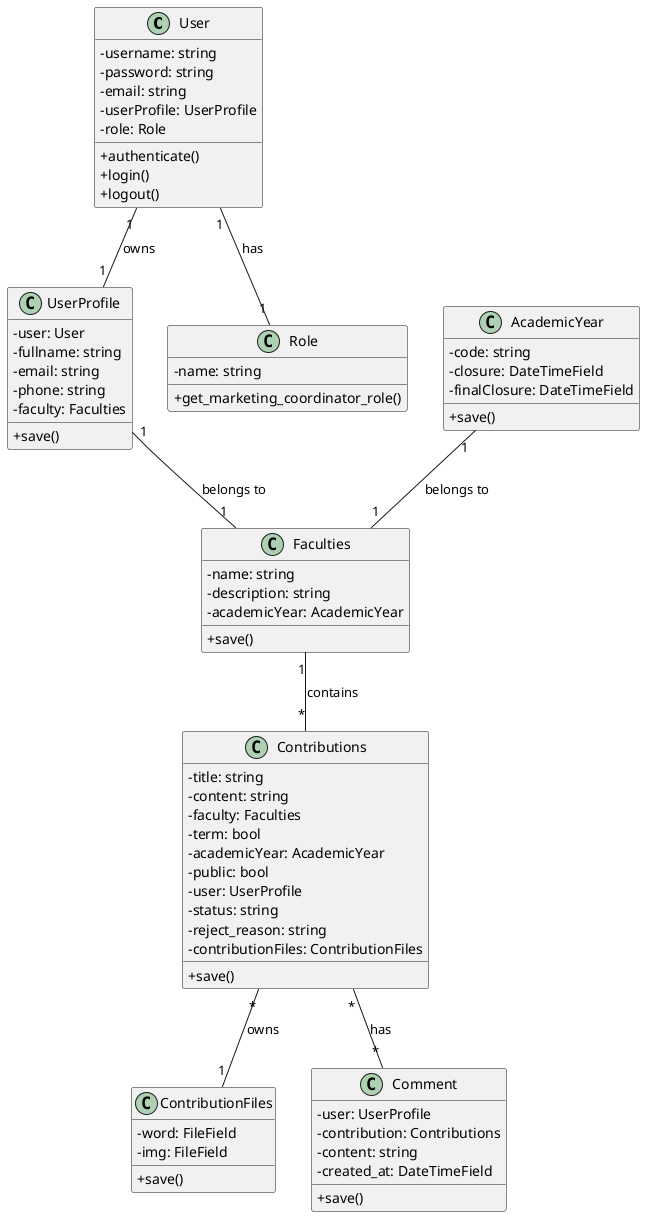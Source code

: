 @startuml

' - private
' + public 
' ~ internal 
' # protected

skinparam ClassAttributeIconSize 0

class User {
    - username: string
    - password: string
    - email: string
    - userProfile: UserProfile
    - role: Role
    
    + authenticate()
    + login()
    + logout()
}

class UserProfile {
    - user: User
    - fullname: string
    - email: string
    - phone: string
    - faculty: Faculties
    
    + save()
}

class Faculties {
    - name: string
    - description: string
    - academicYear: AcademicYear
    
    + save()
}

class Contributions {
    - title: string
    - content: string
    - faculty: Faculties
    - term: bool
    - academicYear: AcademicYear
    - public: bool
    - user: UserProfile
    - status: string
    - reject_reason: string
    - contributionFiles: ContributionFiles
    
    + save()
}

class ContributionFiles {
    - word: FileField
    - img: FileField
    
    + save()
}

class Role {
    - name: string
    
    + get_marketing_coordinator_role()
}

class AcademicYear {
    - code: string
    - closure: DateTimeField
    - finalClosure: DateTimeField
    
    + save()
}

class Comment {
    - user: UserProfile
    - contribution: Contributions
    - content: string
    - created_at: DateTimeField
    
    + save()
}

User "1" -- "1" UserProfile: owns
User "1" -- "1" Role: has
UserProfile "1" -- "1" Faculties: belongs to
Faculties "1" -- "*" Contributions: contains
Contributions "*" -- "1" ContributionFiles: owns
AcademicYear "1" -- "1" Faculties: belongs to
Contributions "*" -- "*" Comment: has

@enduml